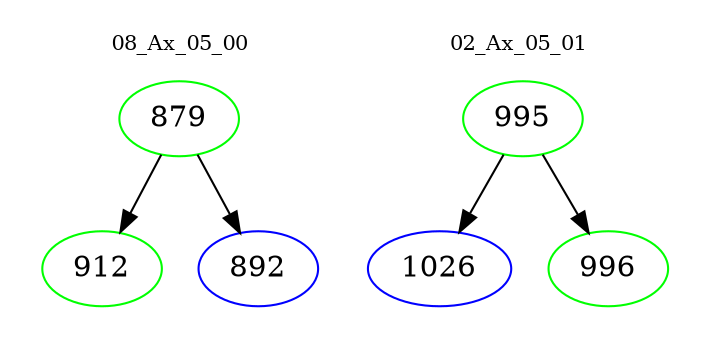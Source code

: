 digraph{
subgraph cluster_0 {
color = white
label = "08_Ax_05_00";
fontsize=10;
T0_879 [label="879", color="green"]
T0_879 -> T0_912 [color="black"]
T0_912 [label="912", color="green"]
T0_879 -> T0_892 [color="black"]
T0_892 [label="892", color="blue"]
}
subgraph cluster_1 {
color = white
label = "02_Ax_05_01";
fontsize=10;
T1_995 [label="995", color="green"]
T1_995 -> T1_1026 [color="black"]
T1_1026 [label="1026", color="blue"]
T1_995 -> T1_996 [color="black"]
T1_996 [label="996", color="green"]
}
}
